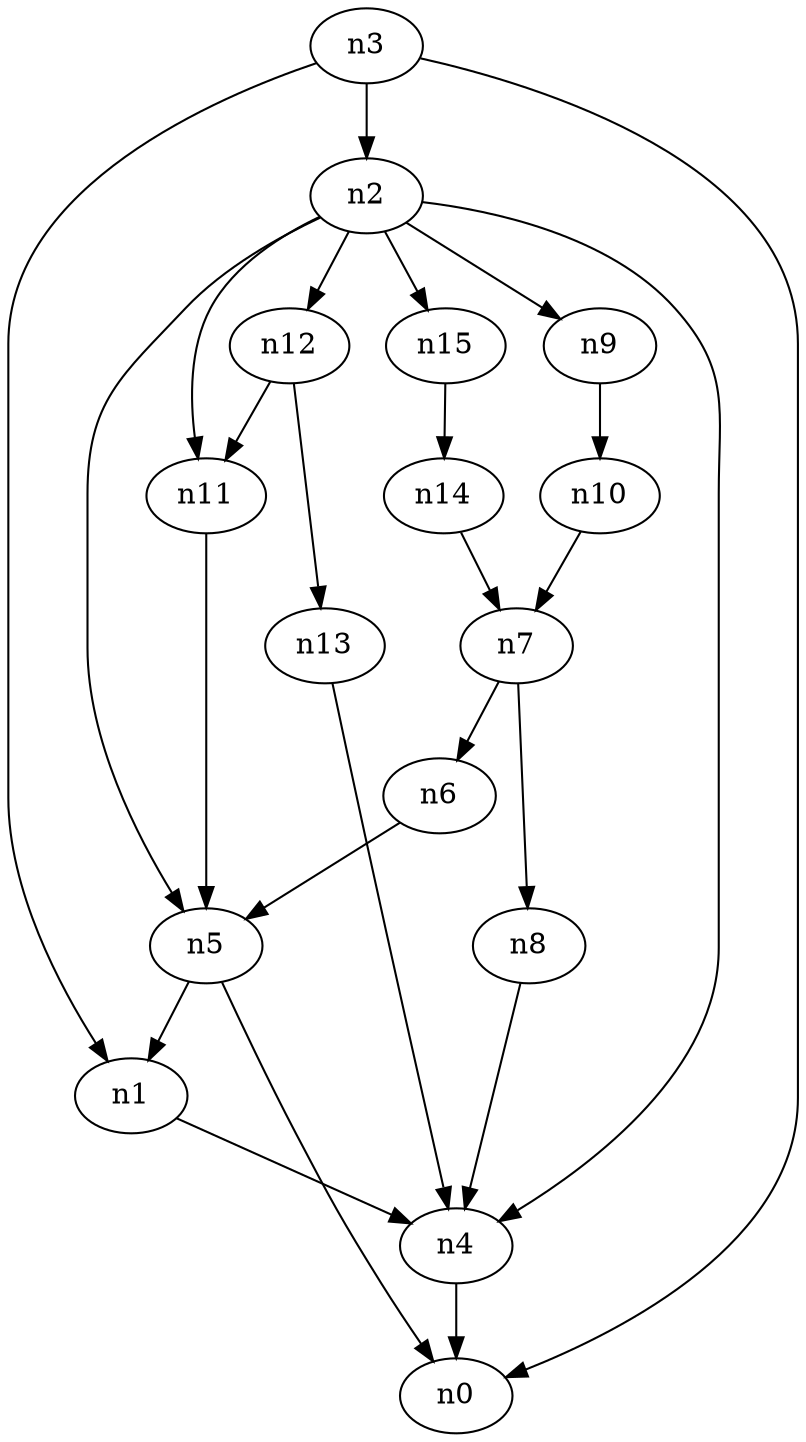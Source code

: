 digraph G {
	n1 -> n4	 [_graphml_id=e4];
	n2 -> n4	 [_graphml_id=e7];
	n2 -> n5	 [_graphml_id=e8];
	n2 -> n9	 [_graphml_id=e13];
	n2 -> n11	 [_graphml_id=e21];
	n2 -> n12	 [_graphml_id=e18];
	n2 -> n15	 [_graphml_id=e24];
	n3 -> n0	 [_graphml_id=e0];
	n3 -> n1	 [_graphml_id=e3];
	n3 -> n2	 [_graphml_id=e6];
	n4 -> n0	 [_graphml_id=e1];
	n5 -> n0	 [_graphml_id=e2];
	n5 -> n1	 [_graphml_id=e5];
	n6 -> n5	 [_graphml_id=e9];
	n7 -> n6	 [_graphml_id=e10];
	n7 -> n8	 [_graphml_id=e11];
	n8 -> n4	 [_graphml_id=e12];
	n9 -> n10	 [_graphml_id=e14];
	n10 -> n7	 [_graphml_id=e15];
	n11 -> n5	 [_graphml_id=e16];
	n12 -> n11	 [_graphml_id=e17];
	n12 -> n13	 [_graphml_id=e20];
	n13 -> n4	 [_graphml_id=e19];
	n14 -> n7	 [_graphml_id=e22];
	n15 -> n14	 [_graphml_id=e23];
}

